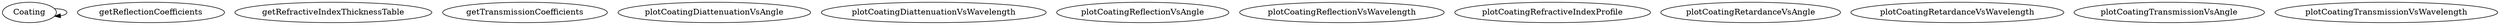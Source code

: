 /* Created by mdot for Matlab */
digraph m2html {
  Coating -> Coating;

  Coating [URL="Coating.html"];
  getReflectionCoefficients [URL="getReflectionCoefficients.html"];
  getRefractiveIndexThicknessTable [URL="getRefractiveIndexThicknessTable.html"];
  getTransmissionCoefficients [URL="getTransmissionCoefficients.html"];
  plotCoatingDiattenuationVsAngle [URL="plotCoatingDiattenuationVsAngle.html"];
  plotCoatingDiattenuationVsWavelength [URL="plotCoatingDiattenuationVsWavelength.html"];
  plotCoatingReflectionVsAngle [URL="plotCoatingReflectionVsAngle.html"];
  plotCoatingReflectionVsWavelength [URL="plotCoatingReflectionVsWavelength.html"];
  plotCoatingRefractiveIndexProfile [URL="plotCoatingRefractiveIndexProfile.html"];
  plotCoatingRetardanceVsAngle [URL="plotCoatingRetardanceVsAngle.html"];
  plotCoatingRetardanceVsWavelength [URL="plotCoatingRetardanceVsWavelength.html"];
  plotCoatingTransmissionVsAngle [URL="plotCoatingTransmissionVsAngle.html"];
  plotCoatingTransmissionVsWavelength [URL="plotCoatingTransmissionVsWavelength.html"];
}